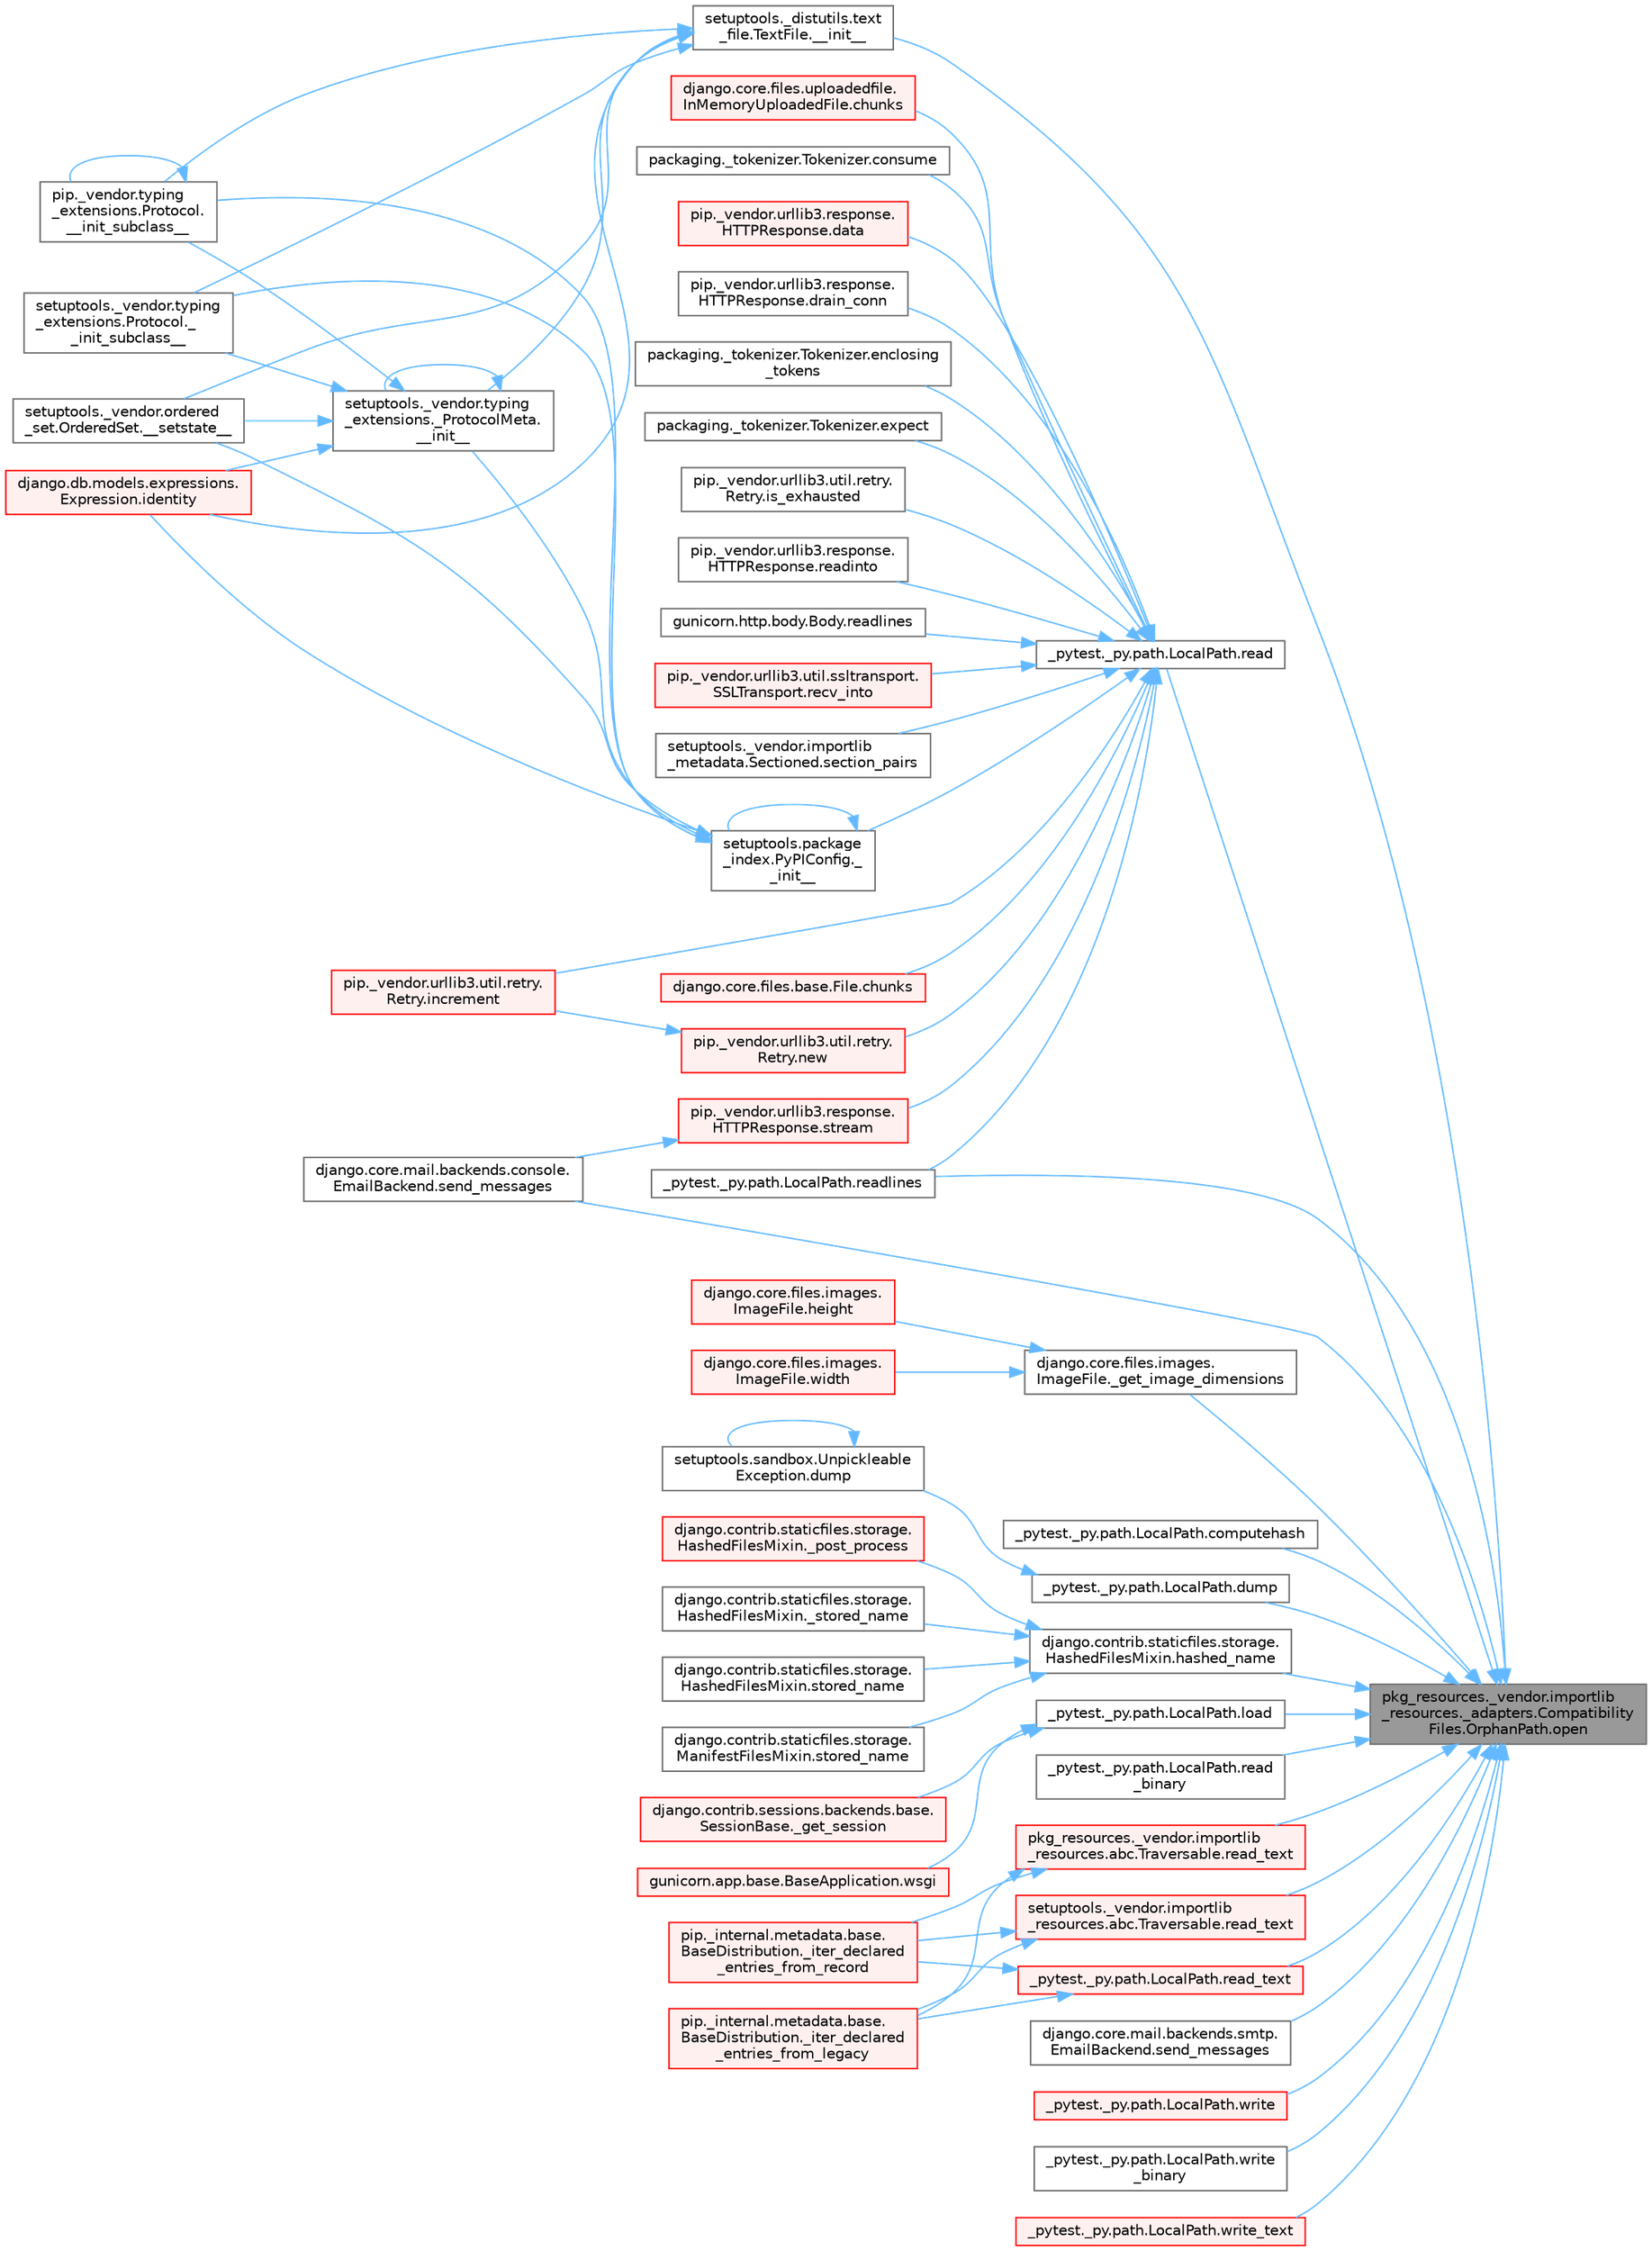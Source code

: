 digraph "pkg_resources._vendor.importlib_resources._adapters.CompatibilityFiles.OrphanPath.open"
{
 // LATEX_PDF_SIZE
  bgcolor="transparent";
  edge [fontname=Helvetica,fontsize=10,labelfontname=Helvetica,labelfontsize=10];
  node [fontname=Helvetica,fontsize=10,shape=box,height=0.2,width=0.4];
  rankdir="RL";
  Node1 [id="Node000001",label="pkg_resources._vendor.importlib\l_resources._adapters.Compatibility\lFiles.OrphanPath.open",height=0.2,width=0.4,color="gray40", fillcolor="grey60", style="filled", fontcolor="black",tooltip=" "];
  Node1 -> Node2 [id="edge1_Node000001_Node000002",dir="back",color="steelblue1",style="solid",tooltip=" "];
  Node2 [id="Node000002",label="setuptools._distutils.text\l_file.TextFile.__init__",height=0.2,width=0.4,color="grey40", fillcolor="white", style="filled",URL="$classsetuptools_1_1__distutils_1_1text__file_1_1_text_file.html#aeb26f34e394b4e658295391382cc8813",tooltip=" "];
  Node2 -> Node3 [id="edge2_Node000002_Node000003",dir="back",color="steelblue1",style="solid",tooltip=" "];
  Node3 [id="Node000003",label="setuptools._vendor.typing\l_extensions._ProtocolMeta.\l__init__",height=0.2,width=0.4,color="grey40", fillcolor="white", style="filled",URL="$classsetuptools_1_1__vendor_1_1typing__extensions_1_1___protocol_meta.html#a7bbaff8ac6d19534b46bca363ee0b43a",tooltip=" "];
  Node3 -> Node3 [id="edge3_Node000003_Node000003",dir="back",color="steelblue1",style="solid",tooltip=" "];
  Node3 -> Node4 [id="edge4_Node000003_Node000004",dir="back",color="steelblue1",style="solid",tooltip=" "];
  Node4 [id="Node000004",label="pip._vendor.typing\l_extensions.Protocol.\l__init_subclass__",height=0.2,width=0.4,color="grey40", fillcolor="white", style="filled",URL="$classpip_1_1__vendor_1_1typing__extensions_1_1_protocol.html#a2916efc86cebb8aba6deb7fd30b33988",tooltip=" "];
  Node4 -> Node4 [id="edge5_Node000004_Node000004",dir="back",color="steelblue1",style="solid",tooltip=" "];
  Node3 -> Node5 [id="edge6_Node000003_Node000005",dir="back",color="steelblue1",style="solid",tooltip=" "];
  Node5 [id="Node000005",label="setuptools._vendor.typing\l_extensions.Protocol._\l_init_subclass__",height=0.2,width=0.4,color="grey40", fillcolor="white", style="filled",URL="$classsetuptools_1_1__vendor_1_1typing__extensions_1_1_protocol.html#ac6cbebc092a4724ab3704c5334059874",tooltip=" "];
  Node3 -> Node6 [id="edge7_Node000003_Node000006",dir="back",color="steelblue1",style="solid",tooltip=" "];
  Node6 [id="Node000006",label="setuptools._vendor.ordered\l_set.OrderedSet.__setstate__",height=0.2,width=0.4,color="grey40", fillcolor="white", style="filled",URL="$classsetuptools_1_1__vendor_1_1ordered__set_1_1_ordered_set.html#aa7f7de9d987829525d06db565fe1b4a1",tooltip=" "];
  Node3 -> Node7 [id="edge8_Node000003_Node000007",dir="back",color="steelblue1",style="solid",tooltip=" "];
  Node7 [id="Node000007",label="django.db.models.expressions.\lExpression.identity",height=0.2,width=0.4,color="red", fillcolor="#FFF0F0", style="filled",URL="$classdjango_1_1db_1_1models_1_1expressions_1_1_expression.html#a10048810b5eb8641acf3bc150731b925",tooltip=" "];
  Node2 -> Node4 [id="edge9_Node000002_Node000004",dir="back",color="steelblue1",style="solid",tooltip=" "];
  Node2 -> Node5 [id="edge10_Node000002_Node000005",dir="back",color="steelblue1",style="solid",tooltip=" "];
  Node2 -> Node6 [id="edge11_Node000002_Node000006",dir="back",color="steelblue1",style="solid",tooltip=" "];
  Node2 -> Node7 [id="edge12_Node000002_Node000007",dir="back",color="steelblue1",style="solid",tooltip=" "];
  Node1 -> Node34 [id="edge13_Node000001_Node000034",dir="back",color="steelblue1",style="solid",tooltip=" "];
  Node34 [id="Node000034",label="django.core.files.images.\lImageFile._get_image_dimensions",height=0.2,width=0.4,color="grey40", fillcolor="white", style="filled",URL="$classdjango_1_1core_1_1files_1_1images_1_1_image_file.html#a2832e2235f63c851f4652a4ea59ec924",tooltip=" "];
  Node34 -> Node35 [id="edge14_Node000034_Node000035",dir="back",color="steelblue1",style="solid",tooltip=" "];
  Node35 [id="Node000035",label="django.core.files.images.\lImageFile.height",height=0.2,width=0.4,color="red", fillcolor="#FFF0F0", style="filled",URL="$classdjango_1_1core_1_1files_1_1images_1_1_image_file.html#ad4617c14c2a4ffe0b677cd7c1579bd20",tooltip=" "];
  Node34 -> Node3178 [id="edge15_Node000034_Node003178",dir="back",color="steelblue1",style="solid",tooltip=" "];
  Node3178 [id="Node003178",label="django.core.files.images.\lImageFile.width",height=0.2,width=0.4,color="red", fillcolor="#FFF0F0", style="filled",URL="$classdjango_1_1core_1_1files_1_1images_1_1_image_file.html#a3a50a37ab3f2d7395c892a262ecb49bc",tooltip=" "];
  Node1 -> Node97 [id="edge16_Node000001_Node000097",dir="back",color="steelblue1",style="solid",tooltip=" "];
  Node97 [id="Node000097",label="_pytest._py.path.LocalPath.computehash",height=0.2,width=0.4,color="grey40", fillcolor="white", style="filled",URL="$class__pytest_1_1__py_1_1path_1_1_local_path.html#aa82d067bed26e6655d315d858254160b",tooltip=" "];
  Node1 -> Node98 [id="edge17_Node000001_Node000098",dir="back",color="steelblue1",style="solid",tooltip=" "];
  Node98 [id="Node000098",label="_pytest._py.path.LocalPath.dump",height=0.2,width=0.4,color="grey40", fillcolor="white", style="filled",URL="$class__pytest_1_1__py_1_1path_1_1_local_path.html#a2f45e7b54f2823ed6746a19107ae68b4",tooltip=" "];
  Node98 -> Node99 [id="edge18_Node000098_Node000099",dir="back",color="steelblue1",style="solid",tooltip=" "];
  Node99 [id="Node000099",label="setuptools.sandbox.Unpickleable\lException.dump",height=0.2,width=0.4,color="grey40", fillcolor="white", style="filled",URL="$classsetuptools_1_1sandbox_1_1_unpickleable_exception.html#ad3751807db04232b3c991bda92783b95",tooltip=" "];
  Node99 -> Node99 [id="edge19_Node000099_Node000099",dir="back",color="steelblue1",style="solid",tooltip=" "];
  Node1 -> Node100 [id="edge20_Node000001_Node000100",dir="back",color="steelblue1",style="solid",tooltip=" "];
  Node100 [id="Node000100",label="django.contrib.staticfiles.storage.\lHashedFilesMixin.hashed_name",height=0.2,width=0.4,color="grey40", fillcolor="white", style="filled",URL="$classdjango_1_1contrib_1_1staticfiles_1_1storage_1_1_hashed_files_mixin.html#aa30283e5d1a2177cf975b44ae95e45e4",tooltip=" "];
  Node100 -> Node47 [id="edge21_Node000100_Node000047",dir="back",color="steelblue1",style="solid",tooltip=" "];
  Node47 [id="Node000047",label="django.contrib.staticfiles.storage.\lHashedFilesMixin._post_process",height=0.2,width=0.4,color="red", fillcolor="#FFF0F0", style="filled",URL="$classdjango_1_1contrib_1_1staticfiles_1_1storage_1_1_hashed_files_mixin.html#aa0c820223a4e686edd5d2c333d5a9336",tooltip=" "];
  Node100 -> Node101 [id="edge22_Node000100_Node000101",dir="back",color="steelblue1",style="solid",tooltip=" "];
  Node101 [id="Node000101",label="django.contrib.staticfiles.storage.\lHashedFilesMixin._stored_name",height=0.2,width=0.4,color="grey40", fillcolor="white", style="filled",URL="$classdjango_1_1contrib_1_1staticfiles_1_1storage_1_1_hashed_files_mixin.html#a392ae5fa08fbbf3e360450edc663386a",tooltip=" "];
  Node100 -> Node102 [id="edge23_Node000100_Node000102",dir="back",color="steelblue1",style="solid",tooltip=" "];
  Node102 [id="Node000102",label="django.contrib.staticfiles.storage.\lHashedFilesMixin.stored_name",height=0.2,width=0.4,color="grey40", fillcolor="white", style="filled",URL="$classdjango_1_1contrib_1_1staticfiles_1_1storage_1_1_hashed_files_mixin.html#a6da945cdca5e4771dfed263cf935da64",tooltip=" "];
  Node100 -> Node103 [id="edge24_Node000100_Node000103",dir="back",color="steelblue1",style="solid",tooltip=" "];
  Node103 [id="Node000103",label="django.contrib.staticfiles.storage.\lManifestFilesMixin.stored_name",height=0.2,width=0.4,color="grey40", fillcolor="white", style="filled",URL="$classdjango_1_1contrib_1_1staticfiles_1_1storage_1_1_manifest_files_mixin.html#ad4c0e8430e2a96c5c086a661d02dd452",tooltip=" "];
  Node1 -> Node104 [id="edge25_Node000001_Node000104",dir="back",color="steelblue1",style="solid",tooltip=" "];
  Node104 [id="Node000104",label="_pytest._py.path.LocalPath.load",height=0.2,width=0.4,color="grey40", fillcolor="white", style="filled",URL="$class__pytest_1_1__py_1_1path_1_1_local_path.html#a284b118886fe9a033c146647826faf72",tooltip=" "];
  Node104 -> Node105 [id="edge26_Node000104_Node000105",dir="back",color="steelblue1",style="solid",tooltip=" "];
  Node105 [id="Node000105",label="django.contrib.sessions.backends.base.\lSessionBase._get_session",height=0.2,width=0.4,color="red", fillcolor="#FFF0F0", style="filled",URL="$classdjango_1_1contrib_1_1sessions_1_1backends_1_1base_1_1_session_base.html#a3ca0af594cbb5d34f3d4f76c8f90bf4f",tooltip=" "];
  Node104 -> Node276 [id="edge27_Node000104_Node000276",dir="back",color="steelblue1",style="solid",tooltip=" "];
  Node276 [id="Node000276",label="gunicorn.app.base.BaseApplication.wsgi",height=0.2,width=0.4,color="red", fillcolor="#FFF0F0", style="filled",URL="$classgunicorn_1_1app_1_1base_1_1_base_application.html#a18ae24b2d0d44fb694b9f2b0cdffa670",tooltip=" "];
  Node1 -> Node798 [id="edge28_Node000001_Node000798",dir="back",color="steelblue1",style="solid",tooltip=" "];
  Node798 [id="Node000798",label="_pytest._py.path.LocalPath.read",height=0.2,width=0.4,color="grey40", fillcolor="white", style="filled",URL="$class__pytest_1_1__py_1_1path_1_1_local_path.html#a8640b65f715ce8a258379deb78a68fd8",tooltip=" "];
  Node798 -> Node303 [id="edge29_Node000798_Node000303",dir="back",color="steelblue1",style="solid",tooltip=" "];
  Node303 [id="Node000303",label="setuptools.package\l_index.PyPIConfig._\l_init__",height=0.2,width=0.4,color="grey40", fillcolor="white", style="filled",URL="$classsetuptools_1_1package__index_1_1_py_p_i_config.html#aaaf43ad63ae6fe8ffed0e48774e437b6",tooltip=" "];
  Node303 -> Node3 [id="edge30_Node000303_Node000003",dir="back",color="steelblue1",style="solid",tooltip=" "];
  Node303 -> Node303 [id="edge31_Node000303_Node000303",dir="back",color="steelblue1",style="solid",tooltip=" "];
  Node303 -> Node4 [id="edge32_Node000303_Node000004",dir="back",color="steelblue1",style="solid",tooltip=" "];
  Node303 -> Node5 [id="edge33_Node000303_Node000005",dir="back",color="steelblue1",style="solid",tooltip=" "];
  Node303 -> Node6 [id="edge34_Node000303_Node000006",dir="back",color="steelblue1",style="solid",tooltip=" "];
  Node303 -> Node7 [id="edge35_Node000303_Node000007",dir="back",color="steelblue1",style="solid",tooltip=" "];
  Node798 -> Node304 [id="edge36_Node000798_Node000304",dir="back",color="steelblue1",style="solid",tooltip=" "];
  Node304 [id="Node000304",label="django.core.files.base.File.chunks",height=0.2,width=0.4,color="red", fillcolor="#FFF0F0", style="filled",URL="$classdjango_1_1core_1_1files_1_1base_1_1_file.html#ad17ccdad55ee2a18e7b9e3911ee8ebcb",tooltip=" "];
  Node798 -> Node306 [id="edge37_Node000798_Node000306",dir="back",color="steelblue1",style="solid",tooltip=" "];
  Node306 [id="Node000306",label="django.core.files.uploadedfile.\lInMemoryUploadedFile.chunks",height=0.2,width=0.4,color="red", fillcolor="#FFF0F0", style="filled",URL="$classdjango_1_1core_1_1files_1_1uploadedfile_1_1_in_memory_uploaded_file.html#adc0e015945bc5d33673ec1d0f2b73074",tooltip=" "];
  Node798 -> Node307 [id="edge38_Node000798_Node000307",dir="back",color="steelblue1",style="solid",tooltip=" "];
  Node307 [id="Node000307",label="packaging._tokenizer.Tokenizer.consume",height=0.2,width=0.4,color="grey40", fillcolor="white", style="filled",URL="$classpackaging_1_1__tokenizer_1_1_tokenizer.html#aff74eaccaae690982aaaba5cb9a4d051",tooltip=" "];
  Node798 -> Node308 [id="edge39_Node000798_Node000308",dir="back",color="steelblue1",style="solid",tooltip=" "];
  Node308 [id="Node000308",label="pip._vendor.urllib3.response.\lHTTPResponse.data",height=0.2,width=0.4,color="red", fillcolor="#FFF0F0", style="filled",URL="$classpip_1_1__vendor_1_1urllib3_1_1response_1_1_h_t_t_p_response.html#abf3c538704803faf453331b0031f3bdd",tooltip=" "];
  Node798 -> Node770 [id="edge40_Node000798_Node000770",dir="back",color="steelblue1",style="solid",tooltip=" "];
  Node770 [id="Node000770",label="pip._vendor.urllib3.response.\lHTTPResponse.drain_conn",height=0.2,width=0.4,color="grey40", fillcolor="white", style="filled",URL="$classpip_1_1__vendor_1_1urllib3_1_1response_1_1_h_t_t_p_response.html#ad5ca98b71fbb5094f5db062b07b26eb1",tooltip=" "];
  Node798 -> Node771 [id="edge41_Node000798_Node000771",dir="back",color="steelblue1",style="solid",tooltip=" "];
  Node771 [id="Node000771",label="packaging._tokenizer.Tokenizer.enclosing\l_tokens",height=0.2,width=0.4,color="grey40", fillcolor="white", style="filled",URL="$classpackaging_1_1__tokenizer_1_1_tokenizer.html#a27f8cfa7a5ed91e0cba1923b9b18da3d",tooltip=" "];
  Node798 -> Node772 [id="edge42_Node000798_Node000772",dir="back",color="steelblue1",style="solid",tooltip=" "];
  Node772 [id="Node000772",label="packaging._tokenizer.Tokenizer.expect",height=0.2,width=0.4,color="grey40", fillcolor="white", style="filled",URL="$classpackaging_1_1__tokenizer_1_1_tokenizer.html#a151b21b99f387eddd422cd0dcf2064dd",tooltip=" "];
  Node798 -> Node499 [id="edge43_Node000798_Node000499",dir="back",color="steelblue1",style="solid",tooltip=" "];
  Node499 [id="Node000499",label="pip._vendor.urllib3.util.retry.\lRetry.increment",height=0.2,width=0.4,color="red", fillcolor="#FFF0F0", style="filled",URL="$classpip_1_1__vendor_1_1urllib3_1_1util_1_1retry_1_1_retry.html#a88dd993ccb2ef4b2bfa9ad0571374b12",tooltip=" "];
  Node798 -> Node773 [id="edge44_Node000798_Node000773",dir="back",color="steelblue1",style="solid",tooltip=" "];
  Node773 [id="Node000773",label="pip._vendor.urllib3.util.retry.\lRetry.is_exhausted",height=0.2,width=0.4,color="grey40", fillcolor="white", style="filled",URL="$classpip_1_1__vendor_1_1urllib3_1_1util_1_1retry_1_1_retry.html#ad8d42bd72e35f497daf9a0359560969d",tooltip=" "];
  Node798 -> Node774 [id="edge45_Node000798_Node000774",dir="back",color="steelblue1",style="solid",tooltip=" "];
  Node774 [id="Node000774",label="pip._vendor.urllib3.util.retry.\lRetry.new",height=0.2,width=0.4,color="red", fillcolor="#FFF0F0", style="filled",URL="$classpip_1_1__vendor_1_1urllib3_1_1util_1_1retry_1_1_retry.html#ab806585412b9d9b3c0d882fb4bd8d3c0",tooltip=" "];
  Node774 -> Node499 [id="edge46_Node000774_Node000499",dir="back",color="steelblue1",style="solid",tooltip=" "];
  Node798 -> Node799 [id="edge47_Node000798_Node000799",dir="back",color="steelblue1",style="solid",tooltip=" "];
  Node799 [id="Node000799",label="pip._vendor.urllib3.response.\lHTTPResponse.readinto",height=0.2,width=0.4,color="grey40", fillcolor="white", style="filled",URL="$classpip_1_1__vendor_1_1urllib3_1_1response_1_1_h_t_t_p_response.html#a0988b6687696efed2e04f897eab47ac4",tooltip=" "];
  Node798 -> Node800 [id="edge48_Node000798_Node000800",dir="back",color="steelblue1",style="solid",tooltip=" "];
  Node800 [id="Node000800",label="_pytest._py.path.LocalPath.readlines",height=0.2,width=0.4,color="grey40", fillcolor="white", style="filled",URL="$class__pytest_1_1__py_1_1path_1_1_local_path.html#ab4ae86092b85919c6d43e793d049c3b3",tooltip=" "];
  Node798 -> Node801 [id="edge49_Node000798_Node000801",dir="back",color="steelblue1",style="solid",tooltip=" "];
  Node801 [id="Node000801",label="gunicorn.http.body.Body.readlines",height=0.2,width=0.4,color="grey40", fillcolor="white", style="filled",URL="$classgunicorn_1_1http_1_1body_1_1_body.html#adfec992d9fa8fbca15e35ea1ad4fae63",tooltip=" "];
  Node798 -> Node802 [id="edge50_Node000798_Node000802",dir="back",color="steelblue1",style="solid",tooltip=" "];
  Node802 [id="Node000802",label="pip._vendor.urllib3.util.ssltransport.\lSSLTransport.recv_into",height=0.2,width=0.4,color="red", fillcolor="#FFF0F0", style="filled",URL="$classpip_1_1__vendor_1_1urllib3_1_1util_1_1ssltransport_1_1_s_s_l_transport.html#a9d8da497d2fe869c1f3f9ad1de30fd0c",tooltip=" "];
  Node798 -> Node803 [id="edge51_Node000798_Node000803",dir="back",color="steelblue1",style="solid",tooltip=" "];
  Node803 [id="Node000803",label="setuptools._vendor.importlib\l_metadata.Sectioned.section_pairs",height=0.2,width=0.4,color="grey40", fillcolor="white", style="filled",URL="$classsetuptools_1_1__vendor_1_1importlib__metadata_1_1_sectioned.html#a1a649cd858c63bbcb2016883995ae6a7",tooltip=" "];
  Node798 -> Node166 [id="edge52_Node000798_Node000166",dir="back",color="steelblue1",style="solid",tooltip=" "];
  Node166 [id="Node000166",label="pip._vendor.urllib3.response.\lHTTPResponse.stream",height=0.2,width=0.4,color="red", fillcolor="#FFF0F0", style="filled",URL="$classpip_1_1__vendor_1_1urllib3_1_1response_1_1_h_t_t_p_response.html#a8d802b25f09dd341838a1d631ffc4f62",tooltip=" "];
  Node166 -> Node1326 [id="edge53_Node000166_Node001326",dir="back",color="steelblue1",style="solid",tooltip=" "];
  Node1326 [id="Node001326",label="django.core.mail.backends.console.\lEmailBackend.send_messages",height=0.2,width=0.4,color="grey40", fillcolor="white", style="filled",URL="$classdjango_1_1core_1_1mail_1_1backends_1_1console_1_1_email_backend.html#ae3c7f922df87a228638e98cbb97a3deb",tooltip=" "];
  Node1 -> Node804 [id="edge54_Node000001_Node000804",dir="back",color="steelblue1",style="solid",tooltip=" "];
  Node804 [id="Node000804",label="_pytest._py.path.LocalPath.read\l_binary",height=0.2,width=0.4,color="grey40", fillcolor="white", style="filled",URL="$class__pytest_1_1__py_1_1path_1_1_local_path.html#adc47986c47c70f2b5889b85af157cd59",tooltip=" "];
  Node1 -> Node805 [id="edge55_Node000001_Node000805",dir="back",color="steelblue1",style="solid",tooltip=" "];
  Node805 [id="Node000805",label="_pytest._py.path.LocalPath.read_text",height=0.2,width=0.4,color="red", fillcolor="#FFF0F0", style="filled",URL="$class__pytest_1_1__py_1_1path_1_1_local_path.html#aea3efa14b998c32e27f6604263858398",tooltip=" "];
  Node805 -> Node644 [id="edge56_Node000805_Node000644",dir="back",color="steelblue1",style="solid",tooltip=" "];
  Node644 [id="Node000644",label="pip._internal.metadata.base.\lBaseDistribution._iter_declared\l_entries_from_legacy",height=0.2,width=0.4,color="red", fillcolor="#FFF0F0", style="filled",URL="$classpip_1_1__internal_1_1metadata_1_1base_1_1_base_distribution.html#afe1092a9a3492091a1532c8907ccd9e8",tooltip=" "];
  Node805 -> Node646 [id="edge57_Node000805_Node000646",dir="back",color="steelblue1",style="solid",tooltip=" "];
  Node646 [id="Node000646",label="pip._internal.metadata.base.\lBaseDistribution._iter_declared\l_entries_from_record",height=0.2,width=0.4,color="red", fillcolor="#FFF0F0", style="filled",URL="$classpip_1_1__internal_1_1metadata_1_1base_1_1_base_distribution.html#af8bddd34869792385f11247db796614c",tooltip=" "];
  Node1 -> Node1076 [id="edge58_Node000001_Node001076",dir="back",color="steelblue1",style="solid",tooltip=" "];
  Node1076 [id="Node001076",label="pkg_resources._vendor.importlib\l_resources.abc.Traversable.read_text",height=0.2,width=0.4,color="red", fillcolor="#FFF0F0", style="filled",URL="$classpkg__resources_1_1__vendor_1_1importlib__resources_1_1abc_1_1_traversable.html#a2fa0982edeea4b5f1a38953c1d81f10b",tooltip=" "];
  Node1076 -> Node644 [id="edge59_Node001076_Node000644",dir="back",color="steelblue1",style="solid",tooltip=" "];
  Node1076 -> Node646 [id="edge60_Node001076_Node000646",dir="back",color="steelblue1",style="solid",tooltip=" "];
  Node1 -> Node1325 [id="edge61_Node000001_Node001325",dir="back",color="steelblue1",style="solid",tooltip=" "];
  Node1325 [id="Node001325",label="setuptools._vendor.importlib\l_resources.abc.Traversable.read_text",height=0.2,width=0.4,color="red", fillcolor="#FFF0F0", style="filled",URL="$classsetuptools_1_1__vendor_1_1importlib__resources_1_1abc_1_1_traversable.html#aee408e70fdcc58915b97b67f3dd981a3",tooltip=" "];
  Node1325 -> Node644 [id="edge62_Node001325_Node000644",dir="back",color="steelblue1",style="solid",tooltip=" "];
  Node1325 -> Node646 [id="edge63_Node001325_Node000646",dir="back",color="steelblue1",style="solid",tooltip=" "];
  Node1 -> Node800 [id="edge64_Node000001_Node000800",dir="back",color="steelblue1",style="solid",tooltip=" "];
  Node1 -> Node1326 [id="edge65_Node000001_Node001326",dir="back",color="steelblue1",style="solid",tooltip=" "];
  Node1 -> Node1327 [id="edge66_Node000001_Node001327",dir="back",color="steelblue1",style="solid",tooltip=" "];
  Node1327 [id="Node001327",label="django.core.mail.backends.smtp.\lEmailBackend.send_messages",height=0.2,width=0.4,color="grey40", fillcolor="white", style="filled",URL="$classdjango_1_1core_1_1mail_1_1backends_1_1smtp_1_1_email_backend.html#a0d829964e867581b24047266e5c3dca6",tooltip=" "];
  Node1 -> Node1328 [id="edge67_Node000001_Node001328",dir="back",color="steelblue1",style="solid",tooltip=" "];
  Node1328 [id="Node001328",label="_pytest._py.path.LocalPath.write",height=0.2,width=0.4,color="red", fillcolor="#FFF0F0", style="filled",URL="$class__pytest_1_1__py_1_1path_1_1_local_path.html#a8f782fcf3e7b991a42259724f3d25de2",tooltip=" "];
  Node1 -> Node1329 [id="edge68_Node000001_Node001329",dir="back",color="steelblue1",style="solid",tooltip=" "];
  Node1329 [id="Node001329",label="_pytest._py.path.LocalPath.write\l_binary",height=0.2,width=0.4,color="grey40", fillcolor="white", style="filled",URL="$class__pytest_1_1__py_1_1path_1_1_local_path.html#a7534a4f27649c991dcbf86175776d5d9",tooltip=" "];
  Node1 -> Node1330 [id="edge69_Node000001_Node001330",dir="back",color="steelblue1",style="solid",tooltip=" "];
  Node1330 [id="Node001330",label="_pytest._py.path.LocalPath.write_text",height=0.2,width=0.4,color="red", fillcolor="#FFF0F0", style="filled",URL="$class__pytest_1_1__py_1_1path_1_1_local_path.html#aa5dd623ba884ffb1a61b8a65bfb38d1f",tooltip=" "];
}
